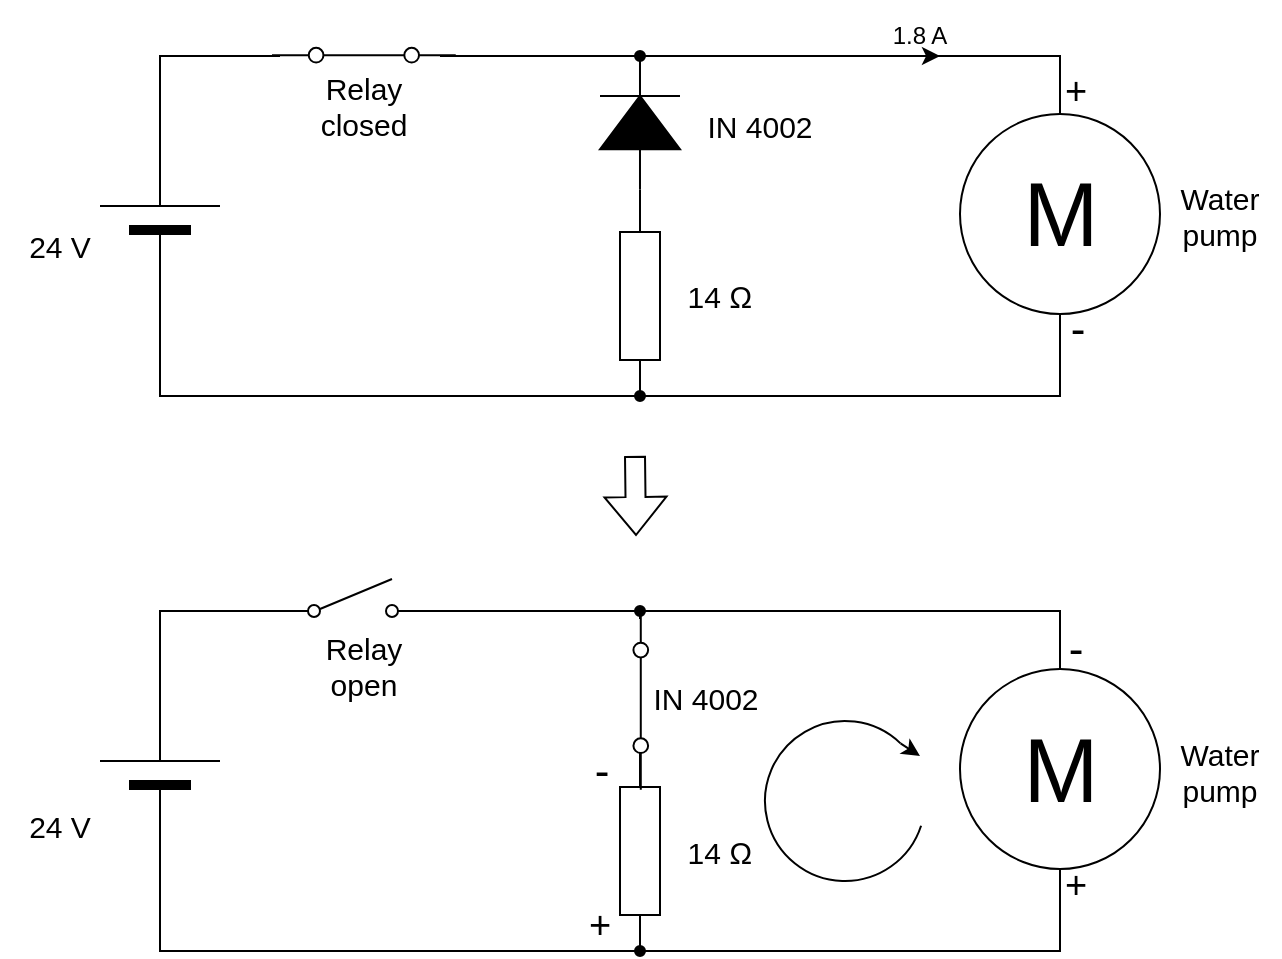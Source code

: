 <mxfile version="20.8.0" type="github">
  <diagram id="ihOUBqgb_S4RoYMTTduR" name="Page-1">
    <mxGraphModel dx="874" dy="475" grid="1" gridSize="10" guides="1" tooltips="1" connect="1" arrows="1" fold="1" page="1" pageScale="1" pageWidth="1169" pageHeight="827" math="0" shadow="0">
      <root>
        <mxCell id="0" />
        <mxCell id="1" parent="0" />
        <mxCell id="OGcHaT_iSXUaaKnwIIUN-7" value="" style="edgeStyle=none;rounded=0;orthogonalLoop=1;jettySize=auto;html=1;fontSize=15;endArrow=none;endFill=0;" edge="1" parent="1" source="OGcHaT_iSXUaaKnwIIUN-1" target="OGcHaT_iSXUaaKnwIIUN-5">
          <mxGeometry relative="1" as="geometry" />
        </mxCell>
        <mxCell id="OGcHaT_iSXUaaKnwIIUN-11" style="edgeStyle=elbowEdgeStyle;rounded=0;orthogonalLoop=1;jettySize=auto;html=1;entryX=0.5;entryY=0;entryDx=0;entryDy=0;entryPerimeter=0;fontSize=15;endArrow=none;endFill=0;" edge="1" parent="1" source="OGcHaT_iSXUaaKnwIIUN-14" target="OGcHaT_iSXUaaKnwIIUN-2">
          <mxGeometry relative="1" as="geometry">
            <mxPoint x="320" y="120" as="sourcePoint" />
            <Array as="points">
              <mxPoint x="530" y="160" />
            </Array>
          </mxGeometry>
        </mxCell>
        <mxCell id="OGcHaT_iSXUaaKnwIIUN-1" value="" style="pointerEvents=1;fillColor=strokeColor;verticalLabelPosition=bottom;shadow=0;dashed=0;align=center;html=1;verticalAlign=top;shape=mxgraph.electrical.diodes.diode;direction=north;" vertex="1" parent="1">
          <mxGeometry x="299.995" y="120.005" width="40" height="66.67" as="geometry" />
        </mxCell>
        <mxCell id="OGcHaT_iSXUaaKnwIIUN-2" value="M" style="dashed=0;outlineConnect=0;align=center;html=1;shape=mxgraph.pid.engines.electric_motor;fontSize=45;aspect=fixed;" vertex="1" parent="1">
          <mxGeometry x="480.0" y="149" width="100" height="100" as="geometry" />
        </mxCell>
        <mxCell id="OGcHaT_iSXUaaKnwIIUN-10" style="edgeStyle=elbowEdgeStyle;rounded=0;orthogonalLoop=1;jettySize=auto;html=1;exitX=1;exitY=0.8;exitDx=0;exitDy=0;fontSize=15;endArrow=none;endFill=0;" edge="1" parent="1">
          <mxGeometry relative="1" as="geometry">
            <mxPoint x="220" y="120" as="sourcePoint" />
            <mxPoint x="320" y="124" as="targetPoint" />
            <Array as="points">
              <mxPoint x="320" y="124" />
            </Array>
          </mxGeometry>
        </mxCell>
        <mxCell id="OGcHaT_iSXUaaKnwIIUN-6" style="edgeStyle=none;rounded=0;orthogonalLoop=1;jettySize=auto;html=1;exitX=0;exitY=0.5;exitDx=0;exitDy=0;exitPerimeter=0;fontSize=15;endArrow=none;endFill=0;" edge="1" parent="1" source="OGcHaT_iSXUaaKnwIIUN-5">
          <mxGeometry relative="1" as="geometry">
            <mxPoint x="320" y="190" as="targetPoint" />
          </mxGeometry>
        </mxCell>
        <mxCell id="OGcHaT_iSXUaaKnwIIUN-13" style="edgeStyle=orthogonalEdgeStyle;rounded=0;orthogonalLoop=1;jettySize=auto;html=1;exitX=1;exitY=0.5;exitDx=0;exitDy=0;exitPerimeter=0;entryX=0.5;entryY=1;entryDx=0;entryDy=0;entryPerimeter=0;fontSize=15;endArrow=none;endFill=0;" edge="1" parent="1" source="OGcHaT_iSXUaaKnwIIUN-5" target="OGcHaT_iSXUaaKnwIIUN-2">
          <mxGeometry relative="1" as="geometry">
            <Array as="points">
              <mxPoint x="530" y="290" />
            </Array>
          </mxGeometry>
        </mxCell>
        <mxCell id="OGcHaT_iSXUaaKnwIIUN-5" value="" style="pointerEvents=1;verticalLabelPosition=bottom;shadow=0;dashed=0;align=center;html=1;verticalAlign=top;shape=mxgraph.electrical.resistors.resistor_1;fontSize=15;direction=south;" vertex="1" parent="1">
          <mxGeometry x="310" y="190" width="20" height="100" as="geometry" />
        </mxCell>
        <mxCell id="OGcHaT_iSXUaaKnwIIUN-9" style="edgeStyle=elbowEdgeStyle;rounded=0;orthogonalLoop=1;jettySize=auto;html=1;exitX=1;exitY=0.5;exitDx=0;exitDy=0;exitPerimeter=0;entryX=0;entryY=0.8;entryDx=0;entryDy=0;fontSize=15;endArrow=none;endFill=0;" edge="1" parent="1" source="OGcHaT_iSXUaaKnwIIUN-8">
          <mxGeometry relative="1" as="geometry">
            <mxPoint x="140" y="120" as="targetPoint" />
            <Array as="points">
              <mxPoint x="80" y="130" />
            </Array>
          </mxGeometry>
        </mxCell>
        <mxCell id="OGcHaT_iSXUaaKnwIIUN-12" style="edgeStyle=elbowEdgeStyle;rounded=0;orthogonalLoop=1;jettySize=auto;html=1;exitX=0;exitY=0.5;exitDx=0;exitDy=0;exitPerimeter=0;entryX=1;entryY=0.5;entryDx=0;entryDy=0;entryPerimeter=0;fontSize=15;endArrow=none;endFill=0;startArrow=none;" edge="1" parent="1" source="OGcHaT_iSXUaaKnwIIUN-16" target="OGcHaT_iSXUaaKnwIIUN-5">
          <mxGeometry relative="1" as="geometry">
            <Array as="points" />
          </mxGeometry>
        </mxCell>
        <mxCell id="OGcHaT_iSXUaaKnwIIUN-8" value="" style="verticalLabelPosition=bottom;shadow=0;dashed=0;align=center;fillColor=strokeColor;html=1;verticalAlign=top;strokeWidth=1;shape=mxgraph.electrical.miscellaneous.monocell_battery;fontSize=15;direction=north;" vertex="1" parent="1">
          <mxGeometry x="50" y="150" width="60" height="100" as="geometry" />
        </mxCell>
        <mxCell id="OGcHaT_iSXUaaKnwIIUN-14" value="" style="ellipse;whiteSpace=wrap;html=1;fillColor=#000000;aspect=fixed;fontSize=15;" vertex="1" parent="1">
          <mxGeometry x="317.5" y="117.5" width="5" height="5" as="geometry" />
        </mxCell>
        <mxCell id="OGcHaT_iSXUaaKnwIIUN-15" value="" style="edgeStyle=elbowEdgeStyle;rounded=0;orthogonalLoop=1;jettySize=auto;html=1;exitX=0;exitY=0.5;exitDx=0;exitDy=0;exitPerimeter=0;entryX=1;entryY=0.5;entryDx=0;entryDy=0;entryPerimeter=0;fontSize=15;endArrow=none;endFill=0;" edge="1" parent="1" source="OGcHaT_iSXUaaKnwIIUN-8" target="OGcHaT_iSXUaaKnwIIUN-16">
          <mxGeometry relative="1" as="geometry">
            <mxPoint x="80" y="250" as="sourcePoint" />
            <mxPoint x="320" y="290" as="targetPoint" />
            <Array as="points">
              <mxPoint x="80" y="270" />
            </Array>
          </mxGeometry>
        </mxCell>
        <mxCell id="OGcHaT_iSXUaaKnwIIUN-16" value="" style="ellipse;whiteSpace=wrap;html=1;fillColor=#000000;aspect=fixed;fontSize=15;" vertex="1" parent="1">
          <mxGeometry x="317.5" y="287.5" width="5" height="5" as="geometry" />
        </mxCell>
        <mxCell id="OGcHaT_iSXUaaKnwIIUN-17" value="14&amp;nbsp;&lt;span style=&quot;font-family: sans-serif; text-align: start; background-color: rgb(255, 255, 255);&quot;&gt;&lt;font style=&quot;font-size: 15px;&quot;&gt;Ω &lt;/font&gt;&lt;/span&gt;" style="text;html=1;strokeColor=none;fillColor=none;align=center;verticalAlign=middle;whiteSpace=wrap;rounded=0;fontSize=15;" vertex="1" parent="1">
          <mxGeometry x="330" y="225" width="60" height="30" as="geometry" />
        </mxCell>
        <mxCell id="OGcHaT_iSXUaaKnwIIUN-18" value="24 V" style="text;html=1;strokeColor=none;fillColor=none;align=center;verticalAlign=middle;whiteSpace=wrap;rounded=0;fontSize=15;" vertex="1" parent="1">
          <mxGeometry y="200" width="60" height="30" as="geometry" />
        </mxCell>
        <mxCell id="OGcHaT_iSXUaaKnwIIUN-19" value="" style="shape=mxgraph.electrical.electro-mechanical.singleSwitch;aspect=fixed;elSwitchState=on;fontSize=15;fontColor=#000000;" vertex="1" parent="1">
          <mxGeometry x="136" y="100" width="91.88" height="24.5" as="geometry" />
        </mxCell>
        <mxCell id="OGcHaT_iSXUaaKnwIIUN-20" value="IN 4002" style="text;html=1;strokeColor=none;fillColor=none;align=center;verticalAlign=middle;whiteSpace=wrap;rounded=0;fontSize=15;" vertex="1" parent="1">
          <mxGeometry x="350" y="140" width="60" height="30" as="geometry" />
        </mxCell>
        <mxCell id="OGcHaT_iSXUaaKnwIIUN-21" value="Water pump" style="text;html=1;strokeColor=none;fillColor=none;align=center;verticalAlign=middle;whiteSpace=wrap;rounded=0;fontSize=15;" vertex="1" parent="1">
          <mxGeometry x="580" y="185" width="60" height="30" as="geometry" />
        </mxCell>
        <mxCell id="OGcHaT_iSXUaaKnwIIUN-22" value="&lt;font style=&quot;font-size: 19px;&quot;&gt;+&lt;/font&gt;" style="text;html=1;strokeColor=none;fillColor=none;align=center;verticalAlign=middle;whiteSpace=wrap;rounded=0;fontSize=15;" vertex="1" parent="1">
          <mxGeometry x="508" y="123" width="60" height="30" as="geometry" />
        </mxCell>
        <mxCell id="OGcHaT_iSXUaaKnwIIUN-23" value="&lt;font style=&quot;font-size: 22px;&quot;&gt;-&lt;/font&gt;" style="text;html=1;strokeColor=none;fillColor=none;align=center;verticalAlign=middle;whiteSpace=wrap;rounded=0;fontSize=15;" vertex="1" parent="1">
          <mxGeometry x="509" y="242" width="60" height="30" as="geometry" />
        </mxCell>
        <mxCell id="OGcHaT_iSXUaaKnwIIUN-25" value="" style="endArrow=classic;html=1;rounded=0;fontSize=22;fontColor=#000000;" edge="1" parent="1">
          <mxGeometry width="50" height="50" relative="1" as="geometry">
            <mxPoint x="420" y="120" as="sourcePoint" />
            <mxPoint x="470" y="120" as="targetPoint" />
          </mxGeometry>
        </mxCell>
        <mxCell id="OGcHaT_iSXUaaKnwIIUN-26" value="&lt;font style=&quot;font-size: 12px;&quot;&gt;1.8 A&lt;/font&gt;" style="text;html=1;strokeColor=none;fillColor=none;align=center;verticalAlign=middle;whiteSpace=wrap;rounded=0;fontSize=15;" vertex="1" parent="1">
          <mxGeometry x="430" y="92.5" width="60" height="30" as="geometry" />
        </mxCell>
        <mxCell id="OGcHaT_iSXUaaKnwIIUN-28" value="" style="shape=flexArrow;endArrow=classic;html=1;rounded=0;fontSize=12;fontColor=#000000;" edge="1" parent="1">
          <mxGeometry width="50" height="50" relative="1" as="geometry">
            <mxPoint x="317.5" y="320" as="sourcePoint" />
            <mxPoint x="318" y="360" as="targetPoint" />
          </mxGeometry>
        </mxCell>
        <mxCell id="OGcHaT_iSXUaaKnwIIUN-29" value="" style="edgeStyle=none;rounded=0;orthogonalLoop=1;jettySize=auto;html=1;fontSize=15;endArrow=none;endFill=0;" edge="1" parent="1" target="OGcHaT_iSXUaaKnwIIUN-36">
          <mxGeometry relative="1" as="geometry">
            <mxPoint x="319.997" y="464.175" as="sourcePoint" />
          </mxGeometry>
        </mxCell>
        <mxCell id="OGcHaT_iSXUaaKnwIIUN-30" style="edgeStyle=elbowEdgeStyle;rounded=0;orthogonalLoop=1;jettySize=auto;html=1;entryX=0.5;entryY=0;entryDx=0;entryDy=0;entryPerimeter=0;fontSize=15;endArrow=none;endFill=0;" edge="1" parent="1" source="OGcHaT_iSXUaaKnwIIUN-40" target="OGcHaT_iSXUaaKnwIIUN-32">
          <mxGeometry relative="1" as="geometry">
            <mxPoint x="320" y="397.5" as="sourcePoint" />
            <Array as="points">
              <mxPoint x="530" y="437.5" />
            </Array>
          </mxGeometry>
        </mxCell>
        <mxCell id="OGcHaT_iSXUaaKnwIIUN-32" value="M" style="dashed=0;outlineConnect=0;align=center;html=1;shape=mxgraph.pid.engines.electric_motor;fontSize=45;aspect=fixed;" vertex="1" parent="1">
          <mxGeometry x="480.0" y="426.5" width="100" height="100" as="geometry" />
        </mxCell>
        <mxCell id="OGcHaT_iSXUaaKnwIIUN-33" style="edgeStyle=elbowEdgeStyle;rounded=0;orthogonalLoop=1;jettySize=auto;html=1;exitX=1;exitY=0.8;exitDx=0;exitDy=0;fontSize=15;endArrow=none;endFill=0;" edge="1" parent="1" source="OGcHaT_iSXUaaKnwIIUN-52">
          <mxGeometry relative="1" as="geometry">
            <mxPoint x="220" y="397.5" as="sourcePoint" />
            <mxPoint x="320" y="401.5" as="targetPoint" />
            <Array as="points">
              <mxPoint x="320" y="401.5" />
            </Array>
          </mxGeometry>
        </mxCell>
        <mxCell id="OGcHaT_iSXUaaKnwIIUN-34" style="edgeStyle=none;rounded=0;orthogonalLoop=1;jettySize=auto;html=1;exitX=0;exitY=0.5;exitDx=0;exitDy=0;exitPerimeter=0;fontSize=15;endArrow=none;endFill=0;" edge="1" parent="1" source="OGcHaT_iSXUaaKnwIIUN-36">
          <mxGeometry relative="1" as="geometry">
            <mxPoint x="320" y="467.5" as="targetPoint" />
          </mxGeometry>
        </mxCell>
        <mxCell id="OGcHaT_iSXUaaKnwIIUN-35" style="edgeStyle=orthogonalEdgeStyle;rounded=0;orthogonalLoop=1;jettySize=auto;html=1;exitX=1;exitY=0.5;exitDx=0;exitDy=0;exitPerimeter=0;entryX=0.5;entryY=1;entryDx=0;entryDy=0;entryPerimeter=0;fontSize=15;endArrow=none;endFill=0;" edge="1" parent="1" source="OGcHaT_iSXUaaKnwIIUN-36" target="OGcHaT_iSXUaaKnwIIUN-32">
          <mxGeometry relative="1" as="geometry">
            <Array as="points">
              <mxPoint x="530" y="567.5" />
            </Array>
          </mxGeometry>
        </mxCell>
        <mxCell id="OGcHaT_iSXUaaKnwIIUN-36" value="" style="pointerEvents=1;verticalLabelPosition=bottom;shadow=0;dashed=0;align=center;html=1;verticalAlign=top;shape=mxgraph.electrical.resistors.resistor_1;fontSize=15;direction=south;" vertex="1" parent="1">
          <mxGeometry x="310" y="467.5" width="20" height="100" as="geometry" />
        </mxCell>
        <mxCell id="OGcHaT_iSXUaaKnwIIUN-37" style="edgeStyle=elbowEdgeStyle;rounded=0;orthogonalLoop=1;jettySize=auto;html=1;exitX=1;exitY=0.5;exitDx=0;exitDy=0;exitPerimeter=0;entryX=0;entryY=0.8;entryDx=0;entryDy=0;fontSize=15;endArrow=none;endFill=0;" edge="1" parent="1" source="OGcHaT_iSXUaaKnwIIUN-39">
          <mxGeometry relative="1" as="geometry">
            <mxPoint x="140" y="397.5" as="targetPoint" />
            <Array as="points">
              <mxPoint x="80" y="407.5" />
            </Array>
          </mxGeometry>
        </mxCell>
        <mxCell id="OGcHaT_iSXUaaKnwIIUN-38" style="edgeStyle=elbowEdgeStyle;rounded=0;orthogonalLoop=1;jettySize=auto;html=1;exitX=0;exitY=0.5;exitDx=0;exitDy=0;exitPerimeter=0;entryX=1;entryY=0.5;entryDx=0;entryDy=0;entryPerimeter=0;fontSize=15;endArrow=none;endFill=0;startArrow=none;" edge="1" parent="1" source="OGcHaT_iSXUaaKnwIIUN-42" target="OGcHaT_iSXUaaKnwIIUN-36">
          <mxGeometry relative="1" as="geometry">
            <Array as="points" />
          </mxGeometry>
        </mxCell>
        <mxCell id="OGcHaT_iSXUaaKnwIIUN-39" value="" style="verticalLabelPosition=bottom;shadow=0;dashed=0;align=center;fillColor=strokeColor;html=1;verticalAlign=top;strokeWidth=1;shape=mxgraph.electrical.miscellaneous.monocell_battery;fontSize=15;direction=north;" vertex="1" parent="1">
          <mxGeometry x="50" y="427.5" width="60" height="100" as="geometry" />
        </mxCell>
        <mxCell id="OGcHaT_iSXUaaKnwIIUN-40" value="" style="ellipse;whiteSpace=wrap;html=1;fillColor=#000000;aspect=fixed;fontSize=15;" vertex="1" parent="1">
          <mxGeometry x="317.5" y="395" width="5" height="5" as="geometry" />
        </mxCell>
        <mxCell id="OGcHaT_iSXUaaKnwIIUN-41" value="" style="edgeStyle=elbowEdgeStyle;rounded=0;orthogonalLoop=1;jettySize=auto;html=1;exitX=0;exitY=0.5;exitDx=0;exitDy=0;exitPerimeter=0;entryX=1;entryY=0.5;entryDx=0;entryDy=0;entryPerimeter=0;fontSize=15;endArrow=none;endFill=0;" edge="1" parent="1" source="OGcHaT_iSXUaaKnwIIUN-39" target="OGcHaT_iSXUaaKnwIIUN-42">
          <mxGeometry relative="1" as="geometry">
            <mxPoint x="80" y="527.5" as="sourcePoint" />
            <mxPoint x="320" y="567.5" as="targetPoint" />
            <Array as="points">
              <mxPoint x="80" y="547.5" />
            </Array>
          </mxGeometry>
        </mxCell>
        <mxCell id="OGcHaT_iSXUaaKnwIIUN-42" value="" style="ellipse;whiteSpace=wrap;html=1;fillColor=#000000;aspect=fixed;fontSize=15;" vertex="1" parent="1">
          <mxGeometry x="317.5" y="565" width="5" height="5" as="geometry" />
        </mxCell>
        <mxCell id="OGcHaT_iSXUaaKnwIIUN-43" value="14&amp;nbsp;&lt;span style=&quot;font-family: sans-serif; text-align: start; background-color: rgb(255, 255, 255);&quot;&gt;&lt;font style=&quot;font-size: 15px;&quot;&gt;Ω &lt;/font&gt;&lt;/span&gt;" style="text;html=1;strokeColor=none;fillColor=none;align=center;verticalAlign=middle;whiteSpace=wrap;rounded=0;fontSize=15;" vertex="1" parent="1">
          <mxGeometry x="330" y="502.5" width="60" height="30" as="geometry" />
        </mxCell>
        <mxCell id="OGcHaT_iSXUaaKnwIIUN-45" value="IN 4002" style="text;html=1;strokeColor=none;fillColor=none;align=center;verticalAlign=middle;whiteSpace=wrap;rounded=0;fontSize=15;" vertex="1" parent="1">
          <mxGeometry x="322.5" y="425.94" width="60" height="30" as="geometry" />
        </mxCell>
        <mxCell id="OGcHaT_iSXUaaKnwIIUN-46" value="Water pump" style="text;html=1;strokeColor=none;fillColor=none;align=center;verticalAlign=middle;whiteSpace=wrap;rounded=0;fontSize=15;" vertex="1" parent="1">
          <mxGeometry x="580" y="462.5" width="60" height="30" as="geometry" />
        </mxCell>
        <mxCell id="OGcHaT_iSXUaaKnwIIUN-47" value="&lt;font style=&quot;font-size: 19px;&quot;&gt;+&lt;/font&gt;" style="text;html=1;strokeColor=none;fillColor=none;align=center;verticalAlign=middle;whiteSpace=wrap;rounded=0;fontSize=15;" vertex="1" parent="1">
          <mxGeometry x="508" y="519.5" width="60" height="30" as="geometry" />
        </mxCell>
        <mxCell id="OGcHaT_iSXUaaKnwIIUN-48" value="&lt;font style=&quot;font-size: 22px;&quot;&gt;-&lt;/font&gt;" style="text;html=1;strokeColor=none;fillColor=none;align=center;verticalAlign=middle;whiteSpace=wrap;rounded=0;fontSize=15;" vertex="1" parent="1">
          <mxGeometry x="508" y="401.5" width="60" height="30" as="geometry" />
        </mxCell>
        <mxCell id="OGcHaT_iSXUaaKnwIIUN-51" value="24 V" style="text;html=1;strokeColor=none;fillColor=none;align=center;verticalAlign=middle;whiteSpace=wrap;rounded=0;fontSize=15;" vertex="1" parent="1">
          <mxGeometry y="489.5" width="60" height="30" as="geometry" />
        </mxCell>
        <mxCell id="OGcHaT_iSXUaaKnwIIUN-52" value="" style="shape=mxgraph.electrical.electro-mechanical.singleSwitch;aspect=fixed;elSwitchState=off;fontSize=12;fontColor=#000000;" vertex="1" parent="1">
          <mxGeometry x="139" y="381.5" width="75" height="20" as="geometry" />
        </mxCell>
        <mxCell id="OGcHaT_iSXUaaKnwIIUN-53" value="" style="shape=mxgraph.electrical.electro-mechanical.singleSwitch;aspect=fixed;elSwitchState=on;fontSize=15;fontColor=#000000;direction=south;" vertex="1" parent="1">
          <mxGeometry x="315.49" y="395" width="24.5" height="91.88" as="geometry" />
        </mxCell>
        <mxCell id="OGcHaT_iSXUaaKnwIIUN-55" value="&lt;font style=&quot;font-size: 19px;&quot;&gt;+&lt;/font&gt;" style="text;html=1;strokeColor=none;fillColor=none;align=center;verticalAlign=middle;whiteSpace=wrap;rounded=0;fontSize=15;" vertex="1" parent="1">
          <mxGeometry x="270" y="540" width="60" height="30" as="geometry" />
        </mxCell>
        <mxCell id="OGcHaT_iSXUaaKnwIIUN-58" value="&lt;font style=&quot;font-size: 22px;&quot;&gt;-&lt;/font&gt;" style="text;html=1;strokeColor=none;fillColor=none;align=center;verticalAlign=middle;whiteSpace=wrap;rounded=0;fontSize=15;" vertex="1" parent="1">
          <mxGeometry x="270.5" y="462.5" width="60" height="30" as="geometry" />
        </mxCell>
        <mxCell id="OGcHaT_iSXUaaKnwIIUN-62" value="" style="verticalLabelPosition=bottom;verticalAlign=top;html=1;shape=mxgraph.basic.arc;startAngle=0.3;endAngle=0.122;fontSize=12;fontColor=#000000;" vertex="1" parent="1">
          <mxGeometry x="382.5" y="452.5" width="80" height="80" as="geometry" />
        </mxCell>
        <mxCell id="OGcHaT_iSXUaaKnwIIUN-63" value="" style="endArrow=classic;html=1;rounded=0;fontSize=22;fontColor=#000000;exitX=0.847;exitY=0.14;exitDx=0;exitDy=0;exitPerimeter=0;" edge="1" parent="1" source="OGcHaT_iSXUaaKnwIIUN-62">
          <mxGeometry width="50" height="50" relative="1" as="geometry">
            <mxPoint x="450" y="470" as="sourcePoint" />
            <mxPoint x="460" y="470" as="targetPoint" />
            <Array as="points">
              <mxPoint x="460" y="470" />
            </Array>
          </mxGeometry>
        </mxCell>
        <mxCell id="OGcHaT_iSXUaaKnwIIUN-64" value="Relay closed" style="text;html=1;strokeColor=none;fillColor=none;align=center;verticalAlign=middle;whiteSpace=wrap;rounded=0;fontSize=15;" vertex="1" parent="1">
          <mxGeometry x="151.94" y="130" width="60" height="30" as="geometry" />
        </mxCell>
        <mxCell id="OGcHaT_iSXUaaKnwIIUN-65" value="Relay&lt;br&gt;open" style="text;html=1;strokeColor=none;fillColor=none;align=center;verticalAlign=middle;whiteSpace=wrap;rounded=0;fontSize=15;" vertex="1" parent="1">
          <mxGeometry x="151.94" y="410" width="60" height="30" as="geometry" />
        </mxCell>
      </root>
    </mxGraphModel>
  </diagram>
</mxfile>

